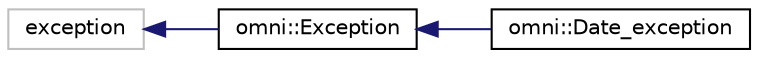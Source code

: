digraph "Graphical Class Hierarchy"
{
  edge [fontname="Helvetica",fontsize="10",labelfontname="Helvetica",labelfontsize="10"];
  node [fontname="Helvetica",fontsize="10",shape=record];
  rankdir="LR";
  Node33 [label="exception",height=0.2,width=0.4,color="grey75", fillcolor="white", style="filled"];
  Node33 -> Node0 [dir="back",color="midnightblue",fontsize="10",style="solid",fontname="Helvetica"];
  Node0 [label="omni::Exception",height=0.2,width=0.4,color="black", fillcolor="white", style="filled",URL="$classomni_1_1Exception.html"];
  Node0 -> Node1 [dir="back",color="midnightblue",fontsize="10",style="solid",fontname="Helvetica"];
  Node1 [label="omni::Date_exception",height=0.2,width=0.4,color="black", fillcolor="white", style="filled",URL="$classomni_1_1Date__exception.html"];
}

